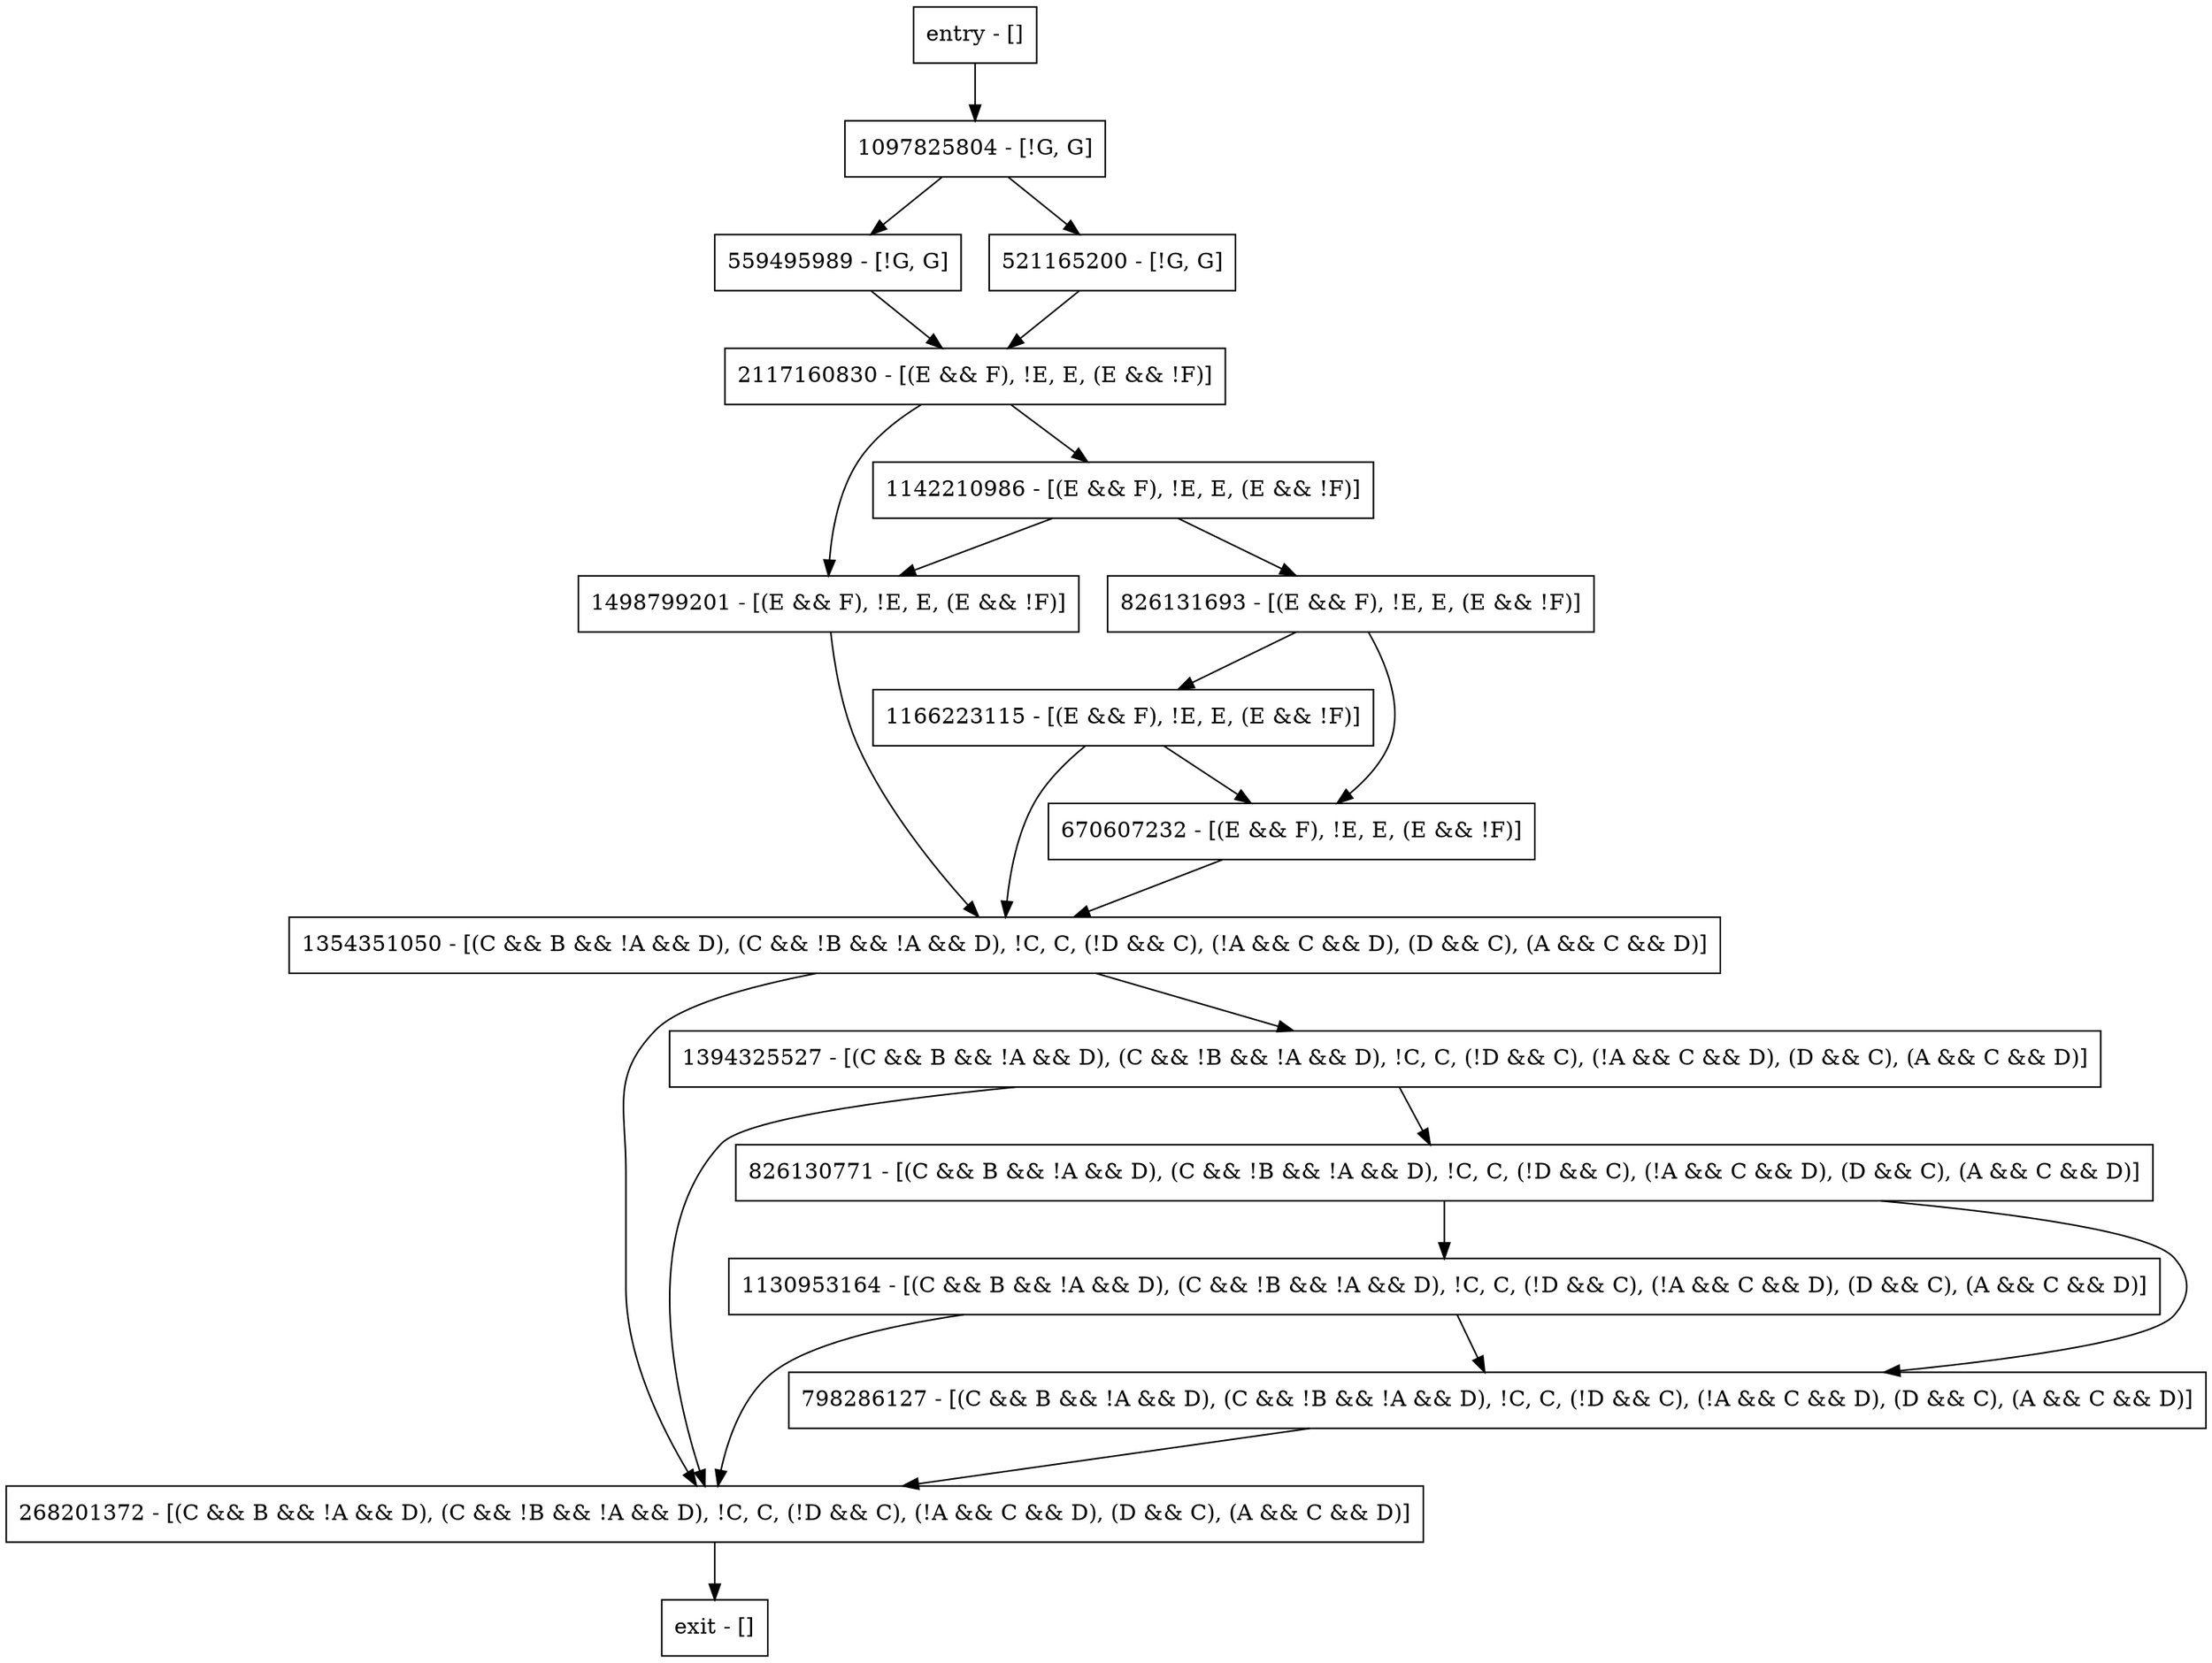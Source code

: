 digraph main {
node [shape=record];
1166223115 [label="1166223115 - [(E && F), !E, E, (E && !F)]"];
1130953164 [label="1130953164 - [(C && B && !A && D), (C && !B && !A && D), !C, C, (!D && C), (!A && C && D), (D && C), (A && C && D)]"];
2117160830 [label="2117160830 - [(E && F), !E, E, (E && !F)]"];
1354351050 [label="1354351050 - [(C && B && !A && D), (C && !B && !A && D), !C, C, (!D && C), (!A && C && D), (D && C), (A && C && D)]"];
559495989 [label="559495989 - [!G, G]"];
268201372 [label="268201372 - [(C && B && !A && D), (C && !B && !A && D), !C, C, (!D && C), (!A && C && D), (D && C), (A && C && D)]"];
798286127 [label="798286127 - [(C && B && !A && D), (C && !B && !A && D), !C, C, (!D && C), (!A && C && D), (D && C), (A && C && D)]"];
521165200 [label="521165200 - [!G, G]"];
entry [label="entry - []"];
exit [label="exit - []"];
1498799201 [label="1498799201 - [(E && F), !E, E, (E && !F)]"];
1097825804 [label="1097825804 - [!G, G]"];
1394325527 [label="1394325527 - [(C && B && !A && D), (C && !B && !A && D), !C, C, (!D && C), (!A && C && D), (D && C), (A && C && D)]"];
826130771 [label="826130771 - [(C && B && !A && D), (C && !B && !A && D), !C, C, (!D && C), (!A && C && D), (D && C), (A && C && D)]"];
826131693 [label="826131693 - [(E && F), !E, E, (E && !F)]"];
1142210986 [label="1142210986 - [(E && F), !E, E, (E && !F)]"];
670607232 [label="670607232 - [(E && F), !E, E, (E && !F)]"];
entry;
exit;
1166223115 -> 1354351050;
1166223115 -> 670607232;
1130953164 -> 798286127;
1130953164 -> 268201372;
2117160830 -> 1498799201;
2117160830 -> 1142210986;
1354351050 -> 268201372;
1354351050 -> 1394325527;
559495989 -> 2117160830;
268201372 -> exit;
798286127 -> 268201372;
521165200 -> 2117160830;
entry -> 1097825804;
1498799201 -> 1354351050;
1097825804 -> 521165200;
1097825804 -> 559495989;
1394325527 -> 268201372;
1394325527 -> 826130771;
826130771 -> 1130953164;
826130771 -> 798286127;
826131693 -> 1166223115;
826131693 -> 670607232;
1142210986 -> 1498799201;
1142210986 -> 826131693;
670607232 -> 1354351050;
}
